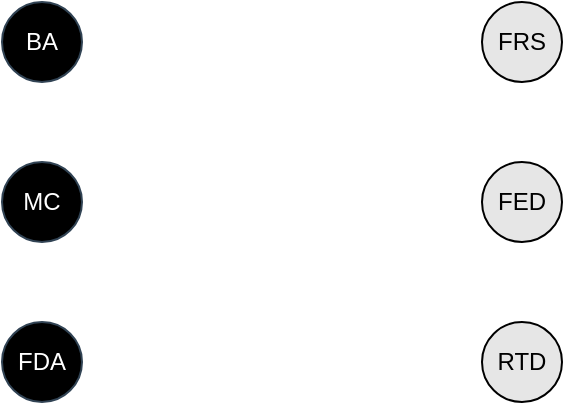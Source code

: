 <mxfile version="15.2.7" type="device"><diagram id="Rf8UByxQS77VN8qNyzKJ" name="Page-1"><mxGraphModel dx="2942" dy="1154" grid="1" gridSize="10" guides="1" tooltips="1" connect="1" arrows="1" fold="1" page="1" pageScale="1" pageWidth="850" pageHeight="1100" math="0" shadow="0"><root><mxCell id="0"/><mxCell id="1" parent="0"/><mxCell id="r5WgQbb6SOs8e4r2kwnb-2" value="BA" style="ellipse;whiteSpace=wrap;html=1;aspect=fixed;fillColor=#000000;strokeColor=#314354;fontColor=#ffffff;" vertex="1" parent="1"><mxGeometry x="40" y="80" width="40" height="40" as="geometry"/></mxCell><mxCell id="r5WgQbb6SOs8e4r2kwnb-3" value="MC" style="ellipse;whiteSpace=wrap;html=1;aspect=fixed;fillColor=#000000;strokeColor=#314354;fontColor=#ffffff;" vertex="1" parent="1"><mxGeometry x="40" y="160" width="40" height="40" as="geometry"/></mxCell><mxCell id="r5WgQbb6SOs8e4r2kwnb-4" value="FDA" style="ellipse;whiteSpace=wrap;html=1;aspect=fixed;fillColor=#000000;strokeColor=#314354;fontColor=#ffffff;" vertex="1" parent="1"><mxGeometry x="40" y="240" width="40" height="40" as="geometry"/></mxCell><mxCell id="r5WgQbb6SOs8e4r2kwnb-5" value="FRS" style="ellipse;whiteSpace=wrap;html=1;aspect=fixed;fillColor=#E6E6E6;" vertex="1" parent="1"><mxGeometry x="280" y="80" width="40" height="40" as="geometry"/></mxCell><mxCell id="r5WgQbb6SOs8e4r2kwnb-6" value="FED" style="ellipse;whiteSpace=wrap;html=1;aspect=fixed;fillColor=#E6E6E6;" vertex="1" parent="1"><mxGeometry x="280" y="160" width="40" height="40" as="geometry"/></mxCell><mxCell id="r5WgQbb6SOs8e4r2kwnb-7" value="RTD" style="ellipse;whiteSpace=wrap;html=1;aspect=fixed;fillColor=#E6E6E6;" vertex="1" parent="1"><mxGeometry x="280" y="240" width="40" height="40" as="geometry"/></mxCell></root></mxGraphModel></diagram></mxfile>